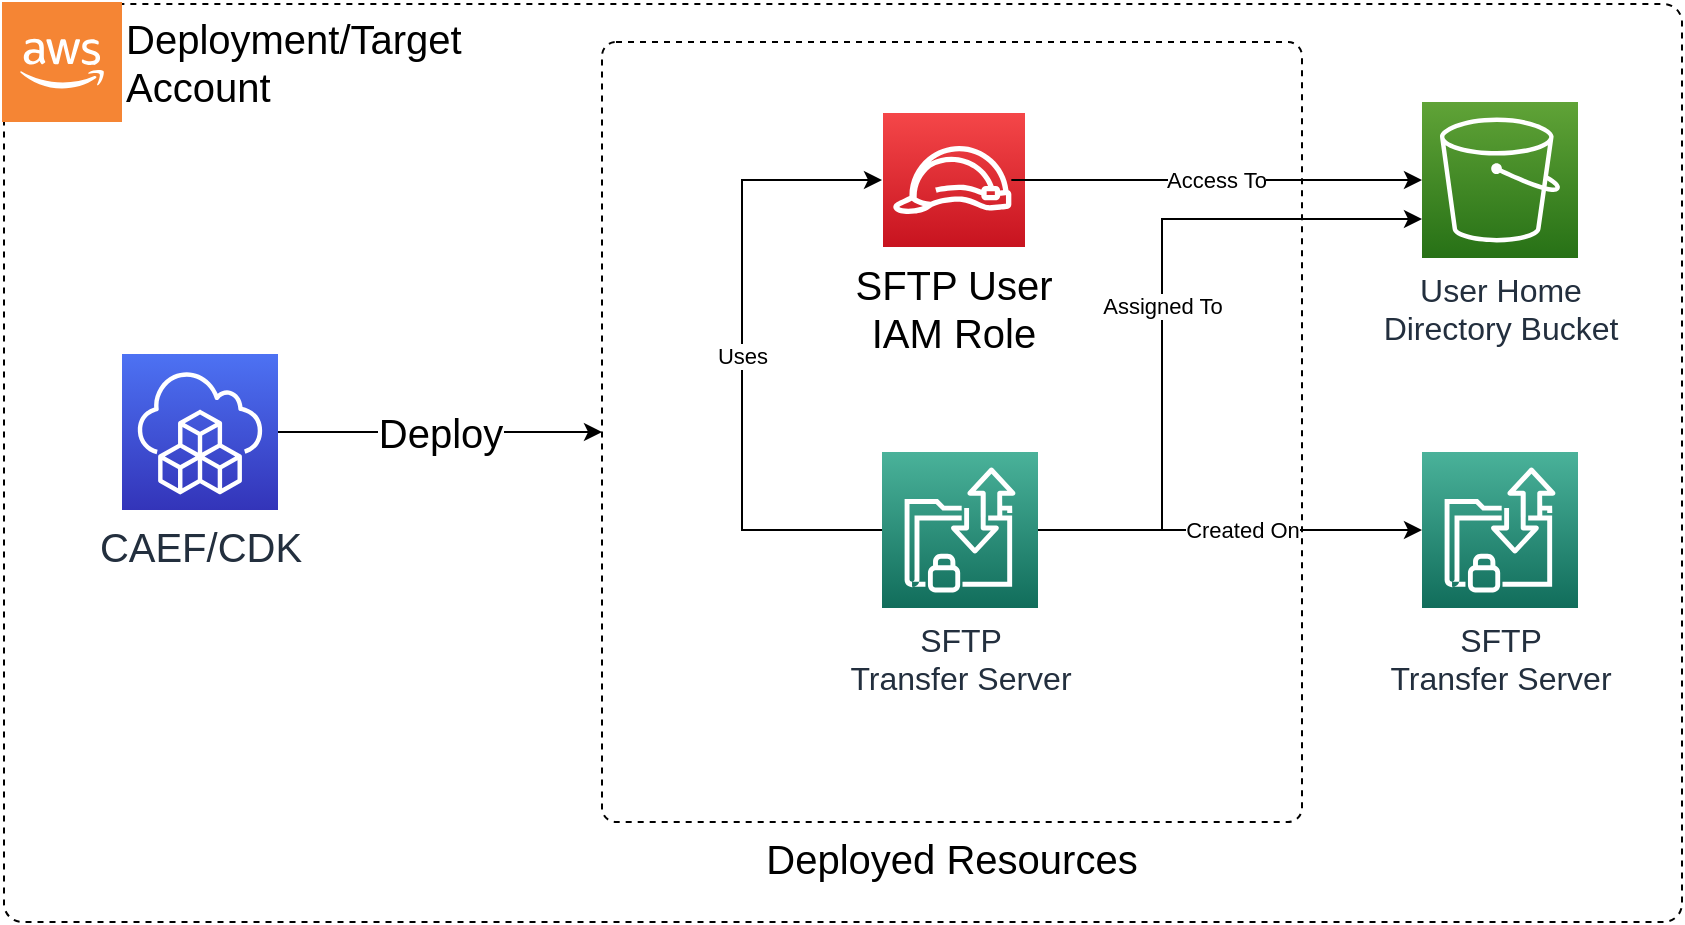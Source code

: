 <mxfile>
    <diagram id="n5W9dpHo_4uRlmlUV37y" name="Page-1">
        <mxGraphModel dx="874" dy="591" grid="1" gridSize="10" guides="1" tooltips="1" connect="1" arrows="1" fold="1" page="1" pageScale="1" pageWidth="1700" pageHeight="1100" background="#FFFFFF" math="0" shadow="0">
            <root>
                <mxCell id="0"/>
                <mxCell id="1" parent="0"/>
                <mxCell id="Vt560z4J3A8kVG_z0Vwq-2" value="" style="rounded=1;whiteSpace=wrap;html=1;fontSize=20;fillColor=none;arcSize=2;dashed=1;" parent="1" vertex="1">
                    <mxGeometry x="161" y="271" width="839" height="459" as="geometry"/>
                </mxCell>
                <mxCell id="Vt560z4J3A8kVG_z0Vwq-3" value="Deployed Resources" style="rounded=1;whiteSpace=wrap;html=1;fontSize=20;fillColor=none;arcSize=2;dashed=1;labelPosition=center;verticalLabelPosition=bottom;align=center;verticalAlign=top;" parent="1" vertex="1">
                    <mxGeometry x="460" y="290" width="350" height="390" as="geometry"/>
                </mxCell>
                <mxCell id="Vt560z4J3A8kVG_z0Vwq-4" value="Deployment/Target&lt;br style=&quot;font-size: 20px;&quot;&gt;Account" style="outlineConnect=0;dashed=0;verticalLabelPosition=middle;verticalAlign=middle;align=left;html=1;shape=mxgraph.aws3.cloud_2;fillColor=#F58534;gradientColor=none;labelPosition=right;fontSize=20;" parent="1" vertex="1">
                    <mxGeometry x="160" y="270" width="60" height="60" as="geometry"/>
                </mxCell>
                <mxCell id="Vt560z4J3A8kVG_z0Vwq-5" value="Deploy" style="edgeStyle=orthogonalEdgeStyle;rounded=0;orthogonalLoop=1;jettySize=auto;html=1;entryX=0;entryY=0.5;entryDx=0;entryDy=0;fontSize=20;" parent="1" source="Vt560z4J3A8kVG_z0Vwq-6" target="Vt560z4J3A8kVG_z0Vwq-3" edge="1">
                    <mxGeometry relative="1" as="geometry"/>
                </mxCell>
                <mxCell id="Vt560z4J3A8kVG_z0Vwq-6" value="CAEF/CDK" style="sketch=0;points=[[0,0,0],[0.25,0,0],[0.5,0,0],[0.75,0,0],[1,0,0],[0,1,0],[0.25,1,0],[0.5,1,0],[0.75,1,0],[1,1,0],[0,0.25,0],[0,0.5,0],[0,0.75,0],[1,0.25,0],[1,0.5,0],[1,0.75,0]];outlineConnect=0;fontColor=#232F3E;gradientColor=#4D72F3;gradientDirection=north;fillColor=#3334B9;strokeColor=#ffffff;dashed=0;verticalLabelPosition=bottom;verticalAlign=top;align=center;html=1;fontSize=20;fontStyle=0;aspect=fixed;shape=mxgraph.aws4.resourceIcon;resIcon=mxgraph.aws4.cloud_development_kit;" parent="1" vertex="1">
                    <mxGeometry x="220" y="446" width="78" height="78" as="geometry"/>
                </mxCell>
                <mxCell id="N99ThrJxvRWBZNP6NAy6-2" value="SFTP &lt;br&gt;Transfer Server" style="sketch=0;points=[[0,0,0],[0.25,0,0],[0.5,0,0],[0.75,0,0],[1,0,0],[0,1,0],[0.25,1,0],[0.5,1,0],[0.75,1,0],[1,1,0],[0,0.25,0],[0,0.5,0],[0,0.75,0],[1,0.25,0],[1,0.5,0],[1,0.75,0]];outlineConnect=0;fontColor=#232F3E;gradientColor=#4AB29A;gradientDirection=north;fillColor=#116D5B;strokeColor=#ffffff;dashed=0;verticalLabelPosition=bottom;verticalAlign=top;align=center;html=1;fontSize=16;fontStyle=0;aspect=fixed;shape=mxgraph.aws4.resourceIcon;resIcon=mxgraph.aws4.transfer_for_sftp;" parent="1" vertex="1">
                    <mxGeometry x="870" y="495" width="78" height="78" as="geometry"/>
                </mxCell>
                <mxCell id="N99ThrJxvRWBZNP6NAy6-5" value="SFTP User&#10;IAM Role" style="group;labelPosition=center;verticalLabelPosition=bottom;align=center;verticalAlign=top;fontSize=20;" parent="1" vertex="1" connectable="0">
                    <mxGeometry x="600" y="325" width="72" height="68" as="geometry"/>
                </mxCell>
                <mxCell id="N99ThrJxvRWBZNP6NAy6-6" value="" style="rounded=0;whiteSpace=wrap;html=1;verticalAlign=top;fillColor=#C7131F;strokeColor=#ffffff;fontColor=#232F3E;sketch=0;gradientColor=#F54749;gradientDirection=north;dashed=0;fontStyle=0;" parent="N99ThrJxvRWBZNP6NAy6-5" vertex="1">
                    <mxGeometry width="72" height="68" as="geometry"/>
                </mxCell>
                <mxCell id="N99ThrJxvRWBZNP6NAy6-7" value="" style="sketch=0;outlineConnect=0;dashed=0;verticalLabelPosition=bottom;verticalAlign=top;align=center;html=1;fontSize=12;fontStyle=0;aspect=fixed;pointerEvents=1;shape=mxgraph.aws4.role;" parent="N99ThrJxvRWBZNP6NAy6-5" vertex="1">
                    <mxGeometry x="5" y="17" width="60.27" height="34" as="geometry"/>
                </mxCell>
                <mxCell id="yLsIbBlWkZQXZ7CosxPV-2" value="Created On" style="edgeStyle=orthogonalEdgeStyle;rounded=0;orthogonalLoop=1;jettySize=auto;html=1;" parent="1" source="yLsIbBlWkZQXZ7CosxPV-1" target="N99ThrJxvRWBZNP6NAy6-2" edge="1">
                    <mxGeometry x="0.062" relative="1" as="geometry">
                        <mxPoint as="offset"/>
                    </mxGeometry>
                </mxCell>
                <mxCell id="yLsIbBlWkZQXZ7CosxPV-3" value="Uses" style="edgeStyle=orthogonalEdgeStyle;rounded=0;orthogonalLoop=1;jettySize=auto;html=1;entryX=0;entryY=0.5;entryDx=0;entryDy=0;" parent="1" source="yLsIbBlWkZQXZ7CosxPV-1" target="N99ThrJxvRWBZNP6NAy6-6" edge="1">
                    <mxGeometry relative="1" as="geometry">
                        <Array as="points">
                            <mxPoint x="530" y="534"/>
                            <mxPoint x="530" y="359"/>
                        </Array>
                    </mxGeometry>
                </mxCell>
                <mxCell id="yLsIbBlWkZQXZ7CosxPV-6" value="Assigned To" style="edgeStyle=orthogonalEdgeStyle;rounded=0;orthogonalLoop=1;jettySize=auto;html=1;entryX=0;entryY=0.75;entryDx=0;entryDy=0;entryPerimeter=0;" parent="1" source="yLsIbBlWkZQXZ7CosxPV-1" target="yLsIbBlWkZQXZ7CosxPV-4" edge="1">
                    <mxGeometry relative="1" as="geometry">
                        <Array as="points">
                            <mxPoint x="740" y="534"/>
                            <mxPoint x="740" y="379"/>
                        </Array>
                    </mxGeometry>
                </mxCell>
                <mxCell id="yLsIbBlWkZQXZ7CosxPV-1" value="SFTP &lt;br&gt;Transfer Server" style="sketch=0;points=[[0,0,0],[0.25,0,0],[0.5,0,0],[0.75,0,0],[1,0,0],[0,1,0],[0.25,1,0],[0.5,1,0],[0.75,1,0],[1,1,0],[0,0.25,0],[0,0.5,0],[0,0.75,0],[1,0.25,0],[1,0.5,0],[1,0.75,0]];outlineConnect=0;fontColor=#232F3E;gradientColor=#4AB29A;gradientDirection=north;fillColor=#116D5B;strokeColor=#ffffff;dashed=0;verticalLabelPosition=bottom;verticalAlign=top;align=center;html=1;fontSize=16;fontStyle=0;aspect=fixed;shape=mxgraph.aws4.resourceIcon;resIcon=mxgraph.aws4.transfer_for_sftp;" parent="1" vertex="1">
                    <mxGeometry x="600" y="495" width="78" height="78" as="geometry"/>
                </mxCell>
                <mxCell id="yLsIbBlWkZQXZ7CosxPV-4" value="User Home&lt;br style=&quot;font-size: 16px;&quot;&gt;Directory Bucket" style="sketch=0;points=[[0,0,0],[0.25,0,0],[0.5,0,0],[0.75,0,0],[1,0,0],[0,1,0],[0.25,1,0],[0.5,1,0],[0.75,1,0],[1,1,0],[0,0.25,0],[0,0.5,0],[0,0.75,0],[1,0.25,0],[1,0.5,0],[1,0.75,0]];outlineConnect=0;fontColor=#232F3E;gradientColor=#60A337;gradientDirection=north;fillColor=#277116;strokeColor=#ffffff;dashed=0;verticalLabelPosition=bottom;verticalAlign=top;align=center;html=1;fontSize=16;fontStyle=0;aspect=fixed;shape=mxgraph.aws4.resourceIcon;resIcon=mxgraph.aws4.s3;" parent="1" vertex="1">
                    <mxGeometry x="870" y="320" width="78" height="78" as="geometry"/>
                </mxCell>
                <mxCell id="yLsIbBlWkZQXZ7CosxPV-5" value="Access To" style="edgeStyle=orthogonalEdgeStyle;rounded=0;orthogonalLoop=1;jettySize=auto;html=1;" parent="1" source="N99ThrJxvRWBZNP6NAy6-7" target="yLsIbBlWkZQXZ7CosxPV-4" edge="1">
                    <mxGeometry relative="1" as="geometry"/>
                </mxCell>
            </root>
        </mxGraphModel>
    </diagram>
</mxfile>